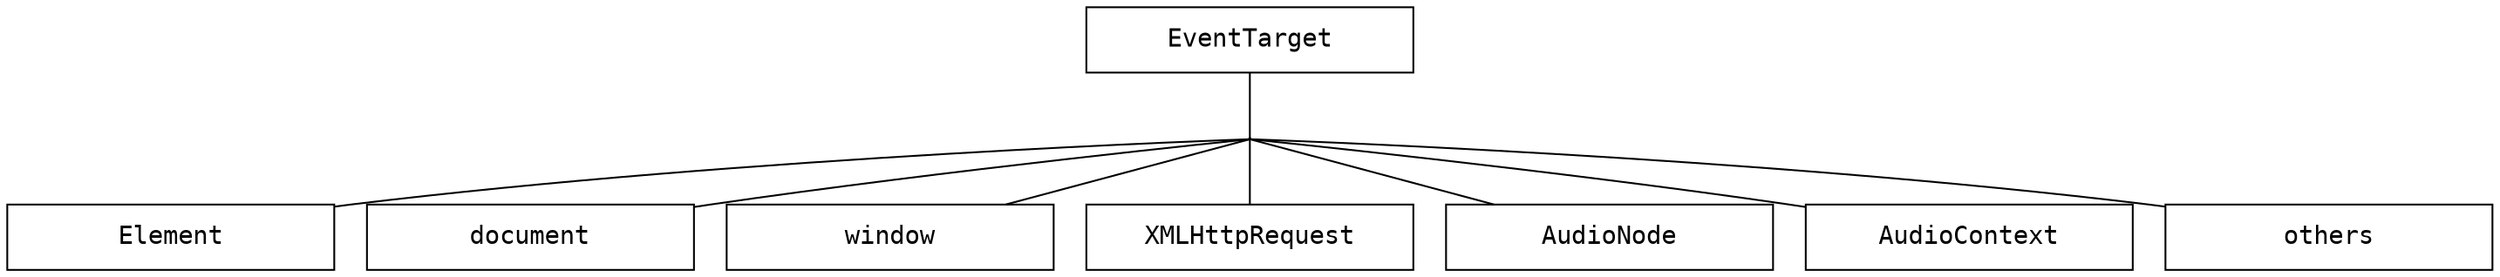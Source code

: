 digraph hierarchy {
  graph [rankdir=TB,concentrate=true] // nodesep=0.2
  node [fontname=Courier,shape=box,width=2.5]
  edge [dir=none]

  EventTargetpoint [shape=point,width=0.01,height=0.01]

  EventTarget->EventTargetpoint
  EventTargetpoint->{Element, document, window, XMLHttpRequest, AudioNode, AudioContext, others}
}